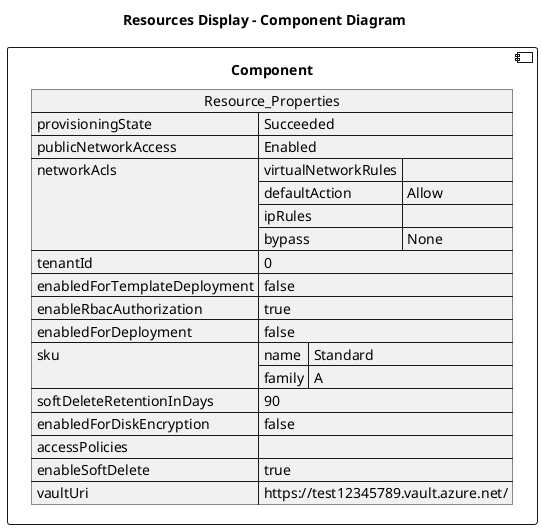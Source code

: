 @startuml

title Resources Display - Component Diagram

component Component {

json  Resource_Properties {
  "provisioningState": "Succeeded",
  "publicNetworkAccess": "Enabled",
  "networkAcls": {
    "virtualNetworkRules": [],
    "defaultAction": "Allow",
    "ipRules": [],
    "bypass": "None"
  },
  "tenantId": "0",
  "enabledForTemplateDeployment": false,
  "enableRbacAuthorization": true,
  "enabledForDeployment": false,
  "sku": {
    "name": "Standard",
    "family": "A"
  },
  "softDeleteRetentionInDays": 90,
  "enabledForDiskEncryption": false,
  "accessPolicies": [],
  "enableSoftDelete": true,
  "vaultUri": "https://test12345789.vault.azure.net/"
}
}
@enduml

